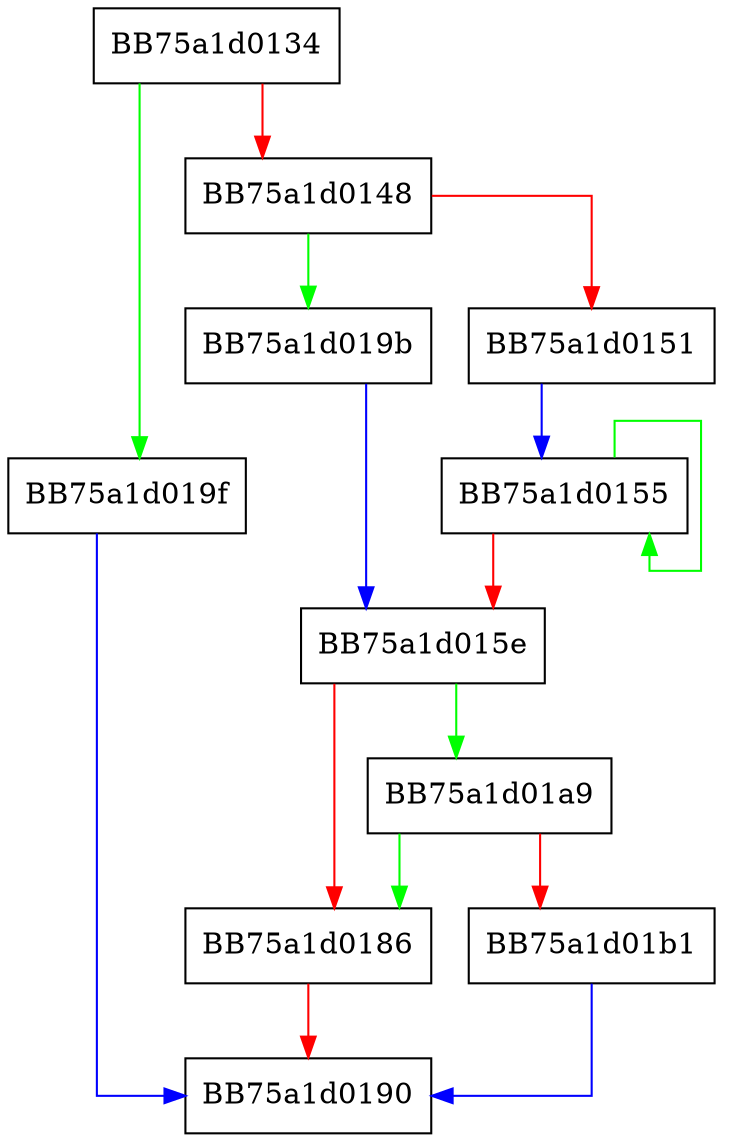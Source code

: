 digraph genPropHash {
  node [shape="box"];
  graph [splines=ortho];
  BB75a1d0134 -> BB75a1d019f [color="green"];
  BB75a1d0134 -> BB75a1d0148 [color="red"];
  BB75a1d0148 -> BB75a1d019b [color="green"];
  BB75a1d0148 -> BB75a1d0151 [color="red"];
  BB75a1d0151 -> BB75a1d0155 [color="blue"];
  BB75a1d0155 -> BB75a1d0155 [color="green"];
  BB75a1d0155 -> BB75a1d015e [color="red"];
  BB75a1d015e -> BB75a1d01a9 [color="green"];
  BB75a1d015e -> BB75a1d0186 [color="red"];
  BB75a1d0186 -> BB75a1d0190 [color="red"];
  BB75a1d019b -> BB75a1d015e [color="blue"];
  BB75a1d019f -> BB75a1d0190 [color="blue"];
  BB75a1d01a9 -> BB75a1d0186 [color="green"];
  BB75a1d01a9 -> BB75a1d01b1 [color="red"];
  BB75a1d01b1 -> BB75a1d0190 [color="blue"];
}